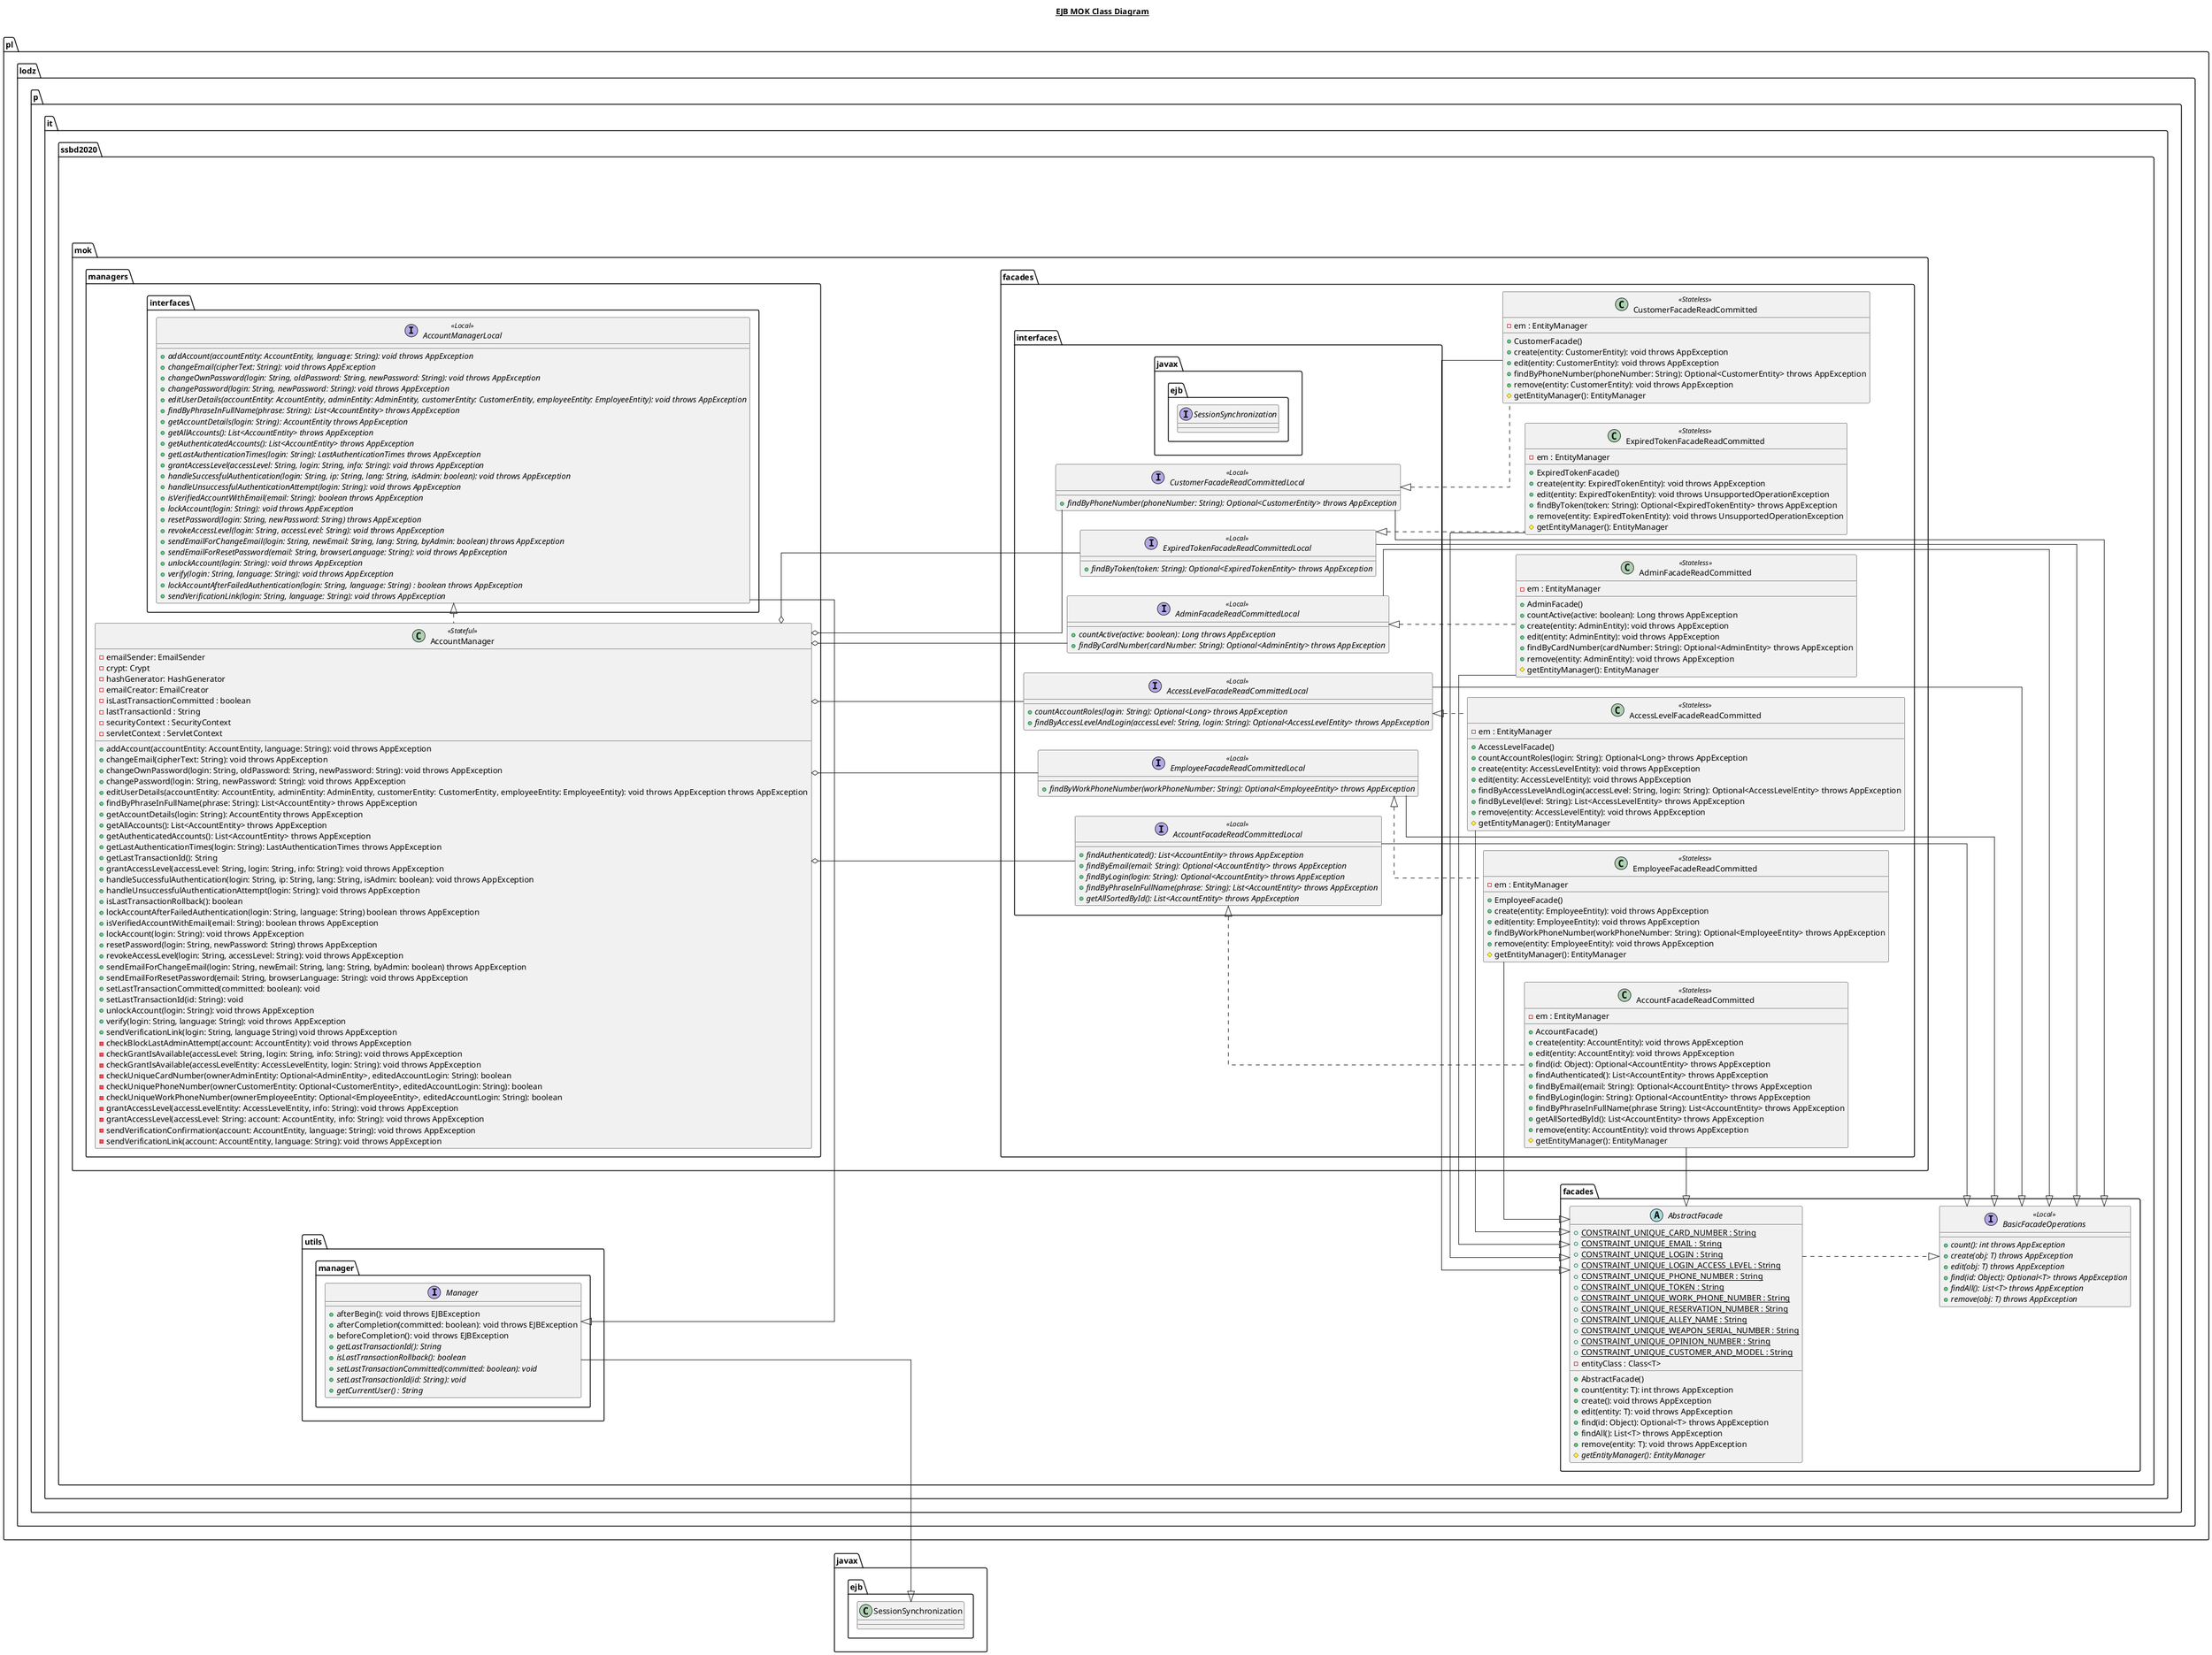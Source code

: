 @startuml

skinparam linetype ortho
left to right direction

title __EJB MOK Class Diagram__\n

  namespace pl.lodz.p.it.ssbd2020.mok.facades.interfaces{
    interface javax.ejb.SessionSynchronization

    interface pl.lodz.p.it.ssbd2020.mok.facades.interfaces.AccessLevelFacadeReadCommittedLocal << Local >> {
      {abstract} + countAccountRoles(login: String): Optional<Long> throws AppException
      {abstract} + findByAccessLevelAndLogin(accessLevel: String, login: String): Optional<AccessLevelEntity> throws AppException
    }

    interface pl.lodz.p.it.ssbd2020.mok.facades.interfaces.AccountFacadeReadCommittedLocal << Local >> {
      {abstract} + findAuthenticated(): List<AccountEntity> throws AppException
      {abstract} + findByEmail(email: String): Optional<AccountEntity> throws AppException
      {abstract} + findByLogin(login: String): Optional<AccountEntity> throws AppException
      {abstract} + findByPhraseInFullName(phrase: String): List<AccountEntity> throws AppException
      {abstract} + getAllSortedById(): List<AccountEntity> throws AppException
    }

    interface pl.lodz.p.it.ssbd2020.mok.facades.interfaces.AdminFacadeReadCommittedLocal << Local >> {
      {abstract} + countActive(active: boolean): Long throws AppException
      {abstract} + findByCardNumber(cardNumber: String): Optional<AdminEntity> throws AppException
    }

    interface pl.lodz.p.it.ssbd2020.mok.facades.interfaces.CustomerFacadeReadCommittedLocal << Local >> {
      {abstract} + findByPhoneNumber(phoneNumber: String): Optional<CustomerEntity> throws AppException
    }

    interface pl.lodz.p.it.ssbd2020.mok.facades.interfaces.EmployeeFacadeReadCommittedLocal << Local >> {
      {abstract} + findByWorkPhoneNumber(workPhoneNumber: String): Optional<EmployeeEntity> throws AppException
    }

    interface pl.lodz.p.it.ssbd2020.mok.facades.interfaces.ExpiredTokenFacadeReadCommittedLocal << Local >> {
      {abstract} + findByToken(token: String): Optional<ExpiredTokenEntity> throws AppException
    }
  }

  namespace pl.lodz.p.it.ssbd2020.facades {
    abstract class pl.lodz.p.it.ssbd2020.facades.AbstractFacade {
        {static} + CONSTRAINT_UNIQUE_CARD_NUMBER : String
        {static} + CONSTRAINT_UNIQUE_EMAIL : String
        {static} + CONSTRAINT_UNIQUE_LOGIN : String
        {static} + CONSTRAINT_UNIQUE_LOGIN_ACCESS_LEVEL : String
        {static} + CONSTRAINT_UNIQUE_PHONE_NUMBER : String
        {static} + CONSTRAINT_UNIQUE_TOKEN : String
        {static} + CONSTRAINT_UNIQUE_WORK_PHONE_NUMBER : String
        {static} + CONSTRAINT_UNIQUE_RESERVATION_NUMBER : String
        {static} + CONSTRAINT_UNIQUE_ALLEY_NAME : String
        {static} + CONSTRAINT_UNIQUE_WEAPON_SERIAL_NUMBER : String
        {static} + CONSTRAINT_UNIQUE_OPINION_NUMBER : String
        {static} + CONSTRAINT_UNIQUE_CUSTOMER_AND_MODEL : String
        - entityClass : Class<T>
        + AbstractFacade()
        + count(entity: T): int throws AppException
        + create(): void throws AppException
        + edit(entity: T): void throws AppException
        + find(id: Object): Optional<T> throws AppException
        + findAll(): List<T> throws AppException
        + remove(entity: T): void throws AppException
        {abstract} # getEntityManager(): EntityManager
    }
  }

  namespace pl.lodz.p.it.ssbd2020.facades {
    interface pl.lodz.p.it.ssbd2020.facades.BasicFacadeOperations << Local >> {
        {abstract} + count(): int throws AppException
        {abstract} + create(obj: T) throws AppException
        {abstract} + edit(obj: T) throws AppException
        {abstract} + find(id: Object): Optional<T> throws AppException
        {abstract} + findAll(): List<T> throws AppException
        {abstract} + remove(obj: T) throws AppException
    }
  }

  namespace pl.lodz.p.it.ssbd2020.utils.manager {
    interface pl.lodz.p.it.ssbd2020.utils.manager.Manager {
        + afterBegin(): void throws EJBException
        + afterCompletion(committed: boolean): void throws EJBException
        + beforeCompletion(): void throws EJBException
        {abstract} + getLastTransactionId(): String
        {abstract} + isLastTransactionRollback(): boolean
        {abstract} + setLastTransactionCommitted(committed: boolean): void
        {abstract} + setLastTransactionId(id: String): void
        {abstract} + getCurrentUser() : String
    }
  }

  namespace pl.lodz.p.it.ssbd2020.mok.facades {
    class pl.lodz.p.it.ssbd2020.mok.facades.AccessLevelFacadeReadCommitted << Stateless >> {
        - em : EntityManager
        + AccessLevelFacade()
        + countAccountRoles(login: String): Optional<Long> throws AppException
        + create(entity: AccessLevelEntity): void throws AppException
        + edit(entity: AccessLevelEntity): void throws AppException
        + findByAccessLevelAndLogin(accessLevel: String, login: String): Optional<AccessLevelEntity> throws AppException
        + findByLevel(level: String): List<AccessLevelEntity> throws AppException
        + remove(entity: AccessLevelEntity): void throws AppException
        # getEntityManager(): EntityManager
    }
  }


  namespace pl.lodz.p.it.ssbd2020.mok.facades {
    class pl.lodz.p.it.ssbd2020.mok.facades.AccountFacadeReadCommitted << Stateless >> {
        - em : EntityManager
        + AccountFacade()
        + create(entity: AccountEntity): void throws AppException
        + edit(entity: AccountEntity): void throws AppException
        + find(id: Object): Optional<AccountEntity> throws AppException
        + findAuthenticated(): List<AccountEntity> throws AppException
        + findByEmail(email: String): Optional<AccountEntity> throws AppException
        + findByLogin(login: String): Optional<AccountEntity> throws AppException
        + findByPhraseInFullName(phrase String): List<AccountEntity> throws AppException
        + getAllSortedById(): List<AccountEntity> throws AppException
        + remove(entity: AccountEntity): void throws AppException
        # getEntityManager(): EntityManager
    }
  }


  namespace pl.lodz.p.it.ssbd2020.mok.facades {
    class pl.lodz.p.it.ssbd2020.mok.facades.AdminFacadeReadCommitted << Stateless >> {
        - em : EntityManager
        + AdminFacade()
        + countActive(active: boolean): Long throws AppException
        + create(entity: AdminEntity): void throws AppException
        + edit(entity: AdminEntity): void throws AppException
        + findByCardNumber(cardNumber: String): Optional<AdminEntity> throws AppException
        + remove(entity: AdminEntity): void throws AppException
        # getEntityManager(): EntityManager
    }
  }


  namespace pl.lodz.p.it.ssbd2020.mok.facades {
    class pl.lodz.p.it.ssbd2020.mok.facades.CustomerFacadeReadCommitted << Stateless >> {
        - em : EntityManager
        + CustomerFacade()
        + create(entity: CustomerEntity): void throws AppException
        + edit(entity: CustomerEntity): void throws AppException
        + findByPhoneNumber(phoneNumber: String): Optional<CustomerEntity> throws AppException
        + remove(entity: CustomerEntity): void throws AppException
        # getEntityManager(): EntityManager
    }
  }


  namespace pl.lodz.p.it.ssbd2020.mok.facades {
    class pl.lodz.p.it.ssbd2020.mok.facades.EmployeeFacadeReadCommitted << Stateless >> {
        - em : EntityManager
        + EmployeeFacade()
        + create(entity: EmployeeEntity): void throws AppException
        + edit(entity: EmployeeEntity): void throws AppException
        + findByWorkPhoneNumber(workPhoneNumber: String): Optional<EmployeeEntity> throws AppException
        + remove(entity: EmployeeEntity): void throws AppException
        # getEntityManager(): EntityManager
    }
  }


  namespace pl.lodz.p.it.ssbd2020.mok.facades {
    class pl.lodz.p.it.ssbd2020.mok.facades.ExpiredTokenFacadeReadCommitted << Stateless >> {
        - em : EntityManager
        + ExpiredTokenFacade()
        + create(entity: ExpiredTokenEntity): void throws AppException
        + edit(entity: ExpiredTokenEntity): void throws UnsupportedOperationException
        + findByToken(token: String): Optional<ExpiredTokenEntity> throws AppException
        + remove(entity: ExpiredTokenEntity): void throws UnsupportedOperationException
        # getEntityManager(): EntityManager
    }
  }

  namespace pl.lodz.p.it.ssbd2020.mok.managers {
    namespace interfaces {
      interface pl.lodz.p.it.ssbd2020.mok.managers.interfaces.AccountManagerLocal << Local >> {
          {abstract} + addAccount(accountEntity: AccountEntity, language: String): void throws AppException
          {abstract} + changeEmail(cipherText: String): void throws AppException
          {abstract} + changeOwnPassword(login: String, oldPassword: String, newPassword: String): void throws AppException
          {abstract} + changePassword(login: String, newPassword: String): void throws AppException
          {abstract} + editUserDetails(accountEntity: AccountEntity, adminEntity: AdminEntity, customerEntity: CustomerEntity, employeeEntity: EmployeeEntity): void throws AppException
          {abstract} + findByPhraseInFullName(phrase: String): List<AccountEntity> throws AppException
          {abstract} + getAccountDetails(login: String): AccountEntity throws AppException
          {abstract} + getAllAccounts(): List<AccountEntity> throws AppException
          {abstract} + getAuthenticatedAccounts(): List<AccountEntity> throws AppException
          {abstract} + getLastAuthenticationTimes(login: String): LastAuthenticationTimes throws AppException
          {abstract} + grantAccessLevel(accessLevel: String, login: String, info: String): void throws AppException
          {abstract} + handleSuccessfulAuthentication(login: String, ip: String, lang: String, isAdmin: boolean): void throws AppException
          {abstract} + handleUnsuccessfulAuthenticationAttempt(login: String): void throws AppException
          {abstract} + isVerifiedAccountWithEmail(email: String): boolean throws AppException
          {abstract} + lockAccount(login: String): void throws AppException
          {abstract} + resetPassword(login: String, newPassword: String) throws AppException
          {abstract} + revokeAccessLevel(login: String, accessLevel: String): void throws AppException
          {abstract} + sendEmailForChangeEmail(login: String, newEmail: String, lang: String, byAdmin: boolean) throws AppException
          {abstract} + sendEmailForResetPassword(email: String, browserLanguage: String): void throws AppException
          {abstract} + unlockAccount(login: String): void throws AppException
          {abstract} + verify(login: String, language: String): void throws AppException
          {abstract} + lockAccountAfterFailedAuthentication(login: String, language: String) : boolean throws AppException
          {abstract} + sendVerificationLink(login: String, language: String): void throws AppException
      }
    }

    class pl.lodz.p.it.ssbd2020.mok.managers.AccountManager << Stateful >> {
        - emailSender: EmailSender
        - crypt: Crypt
        - hashGenerator: HashGenerator
        - emailCreator: EmailCreator
        - isLastTransactionCommitted : boolean
        - lastTransactionId : String
        - securityContext : SecurityContext
        - servletContext : ServletContext
        + addAccount(accountEntity: AccountEntity, language: String): void throws AppException
        + changeEmail(cipherText: String): void throws AppException
        + changeOwnPassword(login: String, oldPassword: String, newPassword: String): void throws AppException
        + changePassword(login: String, newPassword: String): void throws AppException
        + editUserDetails(accountEntity: AccountEntity, adminEntity: AdminEntity, customerEntity: CustomerEntity, employeeEntity: EmployeeEntity): void throws AppException throws AppException
        + findByPhraseInFullName(phrase: String): List<AccountEntity> throws AppException
        + getAccountDetails(login: String): AccountEntity throws AppException
        + getAllAccounts(): List<AccountEntity> throws AppException
        + getAuthenticatedAccounts(): List<AccountEntity> throws AppException
        + getLastAuthenticationTimes(login: String): LastAuthenticationTimes throws AppException
        + getLastTransactionId(): String
        + grantAccessLevel(accessLevel: String, login: String, info: String): void throws AppException
        + handleSuccessfulAuthentication(login: String, ip: String, lang: String, isAdmin: boolean): void throws AppException
        + handleUnsuccessfulAuthenticationAttempt(login: String): void throws AppException
        + isLastTransactionRollback(): boolean
        + lockAccountAfterFailedAuthentication(login: String, language: String) boolean throws AppException
        + isVerifiedAccountWithEmail(email: String): boolean throws AppException
        + lockAccount(login: String): void throws AppException
        + resetPassword(login: String, newPassword: String) throws AppException
        + revokeAccessLevel(login: String, accessLevel: String): void throws AppException
        + sendEmailForChangeEmail(login: String, newEmail: String, lang: String, byAdmin: boolean) throws AppException
        + sendEmailForResetPassword(email: String, browserLanguage: String): void throws AppException
        + setLastTransactionCommitted(committed: boolean): void
        + setLastTransactionId(id: String): void
        + unlockAccount(login: String): void throws AppException
        + verify(login: String, language: String): void throws AppException
        + sendVerificationLink(login: String, language String) void throws AppException
        - checkBlockLastAdminAttempt(account: AccountEntity): void throws AppException
        - checkGrantIsAvailable(accessLevel: String, login: String, info: String): void throws AppException
        - checkGrantIsAvailable(accessLevelEntity: AccessLevelEntity, login: String): void throws AppException
        - checkUniqueCardNumber(ownerAdminEntity: Optional<AdminEntity>, editedAccountLogin: String): boolean
        - checkUniquePhoneNumber(ownerCustomerEntity: Optional<CustomerEntity>, editedAccountLogin: String): boolean
        - checkUniqueWorkPhoneNumber(ownerEmployeeEntity: Optional<EmployeeEntity>, editedAccountLogin: String): boolean
        - grantAccessLevel(accessLevelEntity: AccessLevelEntity, info: String): void throws AppException
        - grantAccessLevel(accessLevel: String: account: AccountEntity, info: String): void throws AppException
        - sendVerificationConfirmation(account: AccountEntity, language: String): void throws AppException
        - sendVerificationLink(account: AccountEntity, language: String): void throws AppException
    }
  }

  pl.lodz.p.it.ssbd2020.facades.AbstractFacade .down.|> pl.lodz.p.it.ssbd2020.facades.BasicFacadeOperations

  pl.lodz.p.it.ssbd2020.mok.managers.AccountManager .left.|> pl.lodz.p.it.ssbd2020.mok.managers.interfaces.AccountManagerLocal
  pl.lodz.p.it.ssbd2020.mok.managers.interfaces.AccountManagerLocal -right-|> pl.lodz.p.it.ssbd2020.utils.manager.Manager
  pl.lodz.p.it.ssbd2020.utils.manager.Manager --|> javax.ejb.SessionSynchronization

  pl.lodz.p.it.ssbd2020.mok.facades.interfaces.AccessLevelFacadeReadCommittedLocal --|> pl.lodz.p.it.ssbd2020.facades.BasicFacadeOperations
  pl.lodz.p.it.ssbd2020.mok.facades.interfaces.AccountFacadeReadCommittedLocal --|> pl.lodz.p.it.ssbd2020.facades.BasicFacadeOperations
  pl.lodz.p.it.ssbd2020.mok.facades.interfaces.AdminFacadeReadCommittedLocal --|> pl.lodz.p.it.ssbd2020.facades.BasicFacadeOperations
  pl.lodz.p.it.ssbd2020.mok.facades.interfaces.CustomerFacadeReadCommittedLocal --|> pl.lodz.p.it.ssbd2020.facades.BasicFacadeOperations
  pl.lodz.p.it.ssbd2020.mok.facades.interfaces.EmployeeFacadeReadCommittedLocal --|> pl.lodz.p.it.ssbd2020.facades.BasicFacadeOperations
  pl.lodz.p.it.ssbd2020.mok.facades.interfaces.ExpiredTokenFacadeReadCommittedLocal --|> pl.lodz.p.it.ssbd2020.facades.BasicFacadeOperations
  pl.lodz.p.it.ssbd2020.mok.managers.AccountManager o--- pl.lodz.p.it.ssbd2020.mok.facades.interfaces.AccessLevelFacadeReadCommittedLocal
  pl.lodz.p.it.ssbd2020.mok.managers.AccountManager o--- pl.lodz.p.it.ssbd2020.mok.facades.interfaces.AccountFacadeReadCommittedLocal
  pl.lodz.p.it.ssbd2020.mok.managers.AccountManager o--- pl.lodz.p.it.ssbd2020.mok.facades.interfaces.AdminFacadeReadCommittedLocal
  pl.lodz.p.it.ssbd2020.mok.managers.AccountManager o--- pl.lodz.p.it.ssbd2020.mok.facades.interfaces.CustomerFacadeReadCommittedLocal
  pl.lodz.p.it.ssbd2020.mok.managers.AccountManager o--- pl.lodz.p.it.ssbd2020.mok.facades.interfaces.EmployeeFacadeReadCommittedLocal
  pl.lodz.p.it.ssbd2020.mok.managers.AccountManager o--- pl.lodz.p.it.ssbd2020.mok.facades.interfaces.ExpiredTokenFacadeReadCommittedLocal

  pl.lodz.p.it.ssbd2020.mok.facades.ExpiredTokenFacadeReadCommitted -left-|> pl.lodz.p.it.ssbd2020.facades.AbstractFacade
  pl.lodz.p.it.ssbd2020.mok.facades.AccessLevelFacadeReadCommitted -left-|> pl.lodz.p.it.ssbd2020.facades.AbstractFacade
  pl.lodz.p.it.ssbd2020.mok.facades.AccountFacadeReadCommitted -left-|> pl.lodz.p.it.ssbd2020.facades.AbstractFacade
  pl.lodz.p.it.ssbd2020.mok.facades.AdminFacadeReadCommitted -left-|> pl.lodz.p.it.ssbd2020.facades.AbstractFacade
  pl.lodz.p.it.ssbd2020.mok.facades.CustomerFacadeReadCommitted -left-|> pl.lodz.p.it.ssbd2020.facades.AbstractFacade
  pl.lodz.p.it.ssbd2020.mok.facades.EmployeeFacadeReadCommitted -left-|> pl.lodz.p.it.ssbd2020.facades.AbstractFacade

  pl.lodz.p.it.ssbd2020.mok.facades.AccessLevelFacadeReadCommitted .up.|> pl.lodz.p.it.ssbd2020.mok.facades.interfaces.AccessLevelFacadeReadCommittedLocal
  pl.lodz.p.it.ssbd2020.mok.facades.AccountFacadeReadCommitted .up.|> pl.lodz.p.it.ssbd2020.mok.facades.interfaces.AccountFacadeReadCommittedLocal
  pl.lodz.p.it.ssbd2020.mok.facades.AdminFacadeReadCommitted .up.|> pl.lodz.p.it.ssbd2020.mok.facades.interfaces.AdminFacadeReadCommittedLocal
  pl.lodz.p.it.ssbd2020.mok.facades.CustomerFacadeReadCommitted .up.|> pl.lodz.p.it.ssbd2020.mok.facades.interfaces.CustomerFacadeReadCommittedLocal
  pl.lodz.p.it.ssbd2020.mok.facades.EmployeeFacadeReadCommitted .up.|> pl.lodz.p.it.ssbd2020.mok.facades.interfaces.EmployeeFacadeReadCommittedLocal
  pl.lodz.p.it.ssbd2020.mok.facades.ExpiredTokenFacadeReadCommitted .up.|> pl.lodz.p.it.ssbd2020.mok.facades.interfaces.ExpiredTokenFacadeReadCommittedLocal

@enduml
